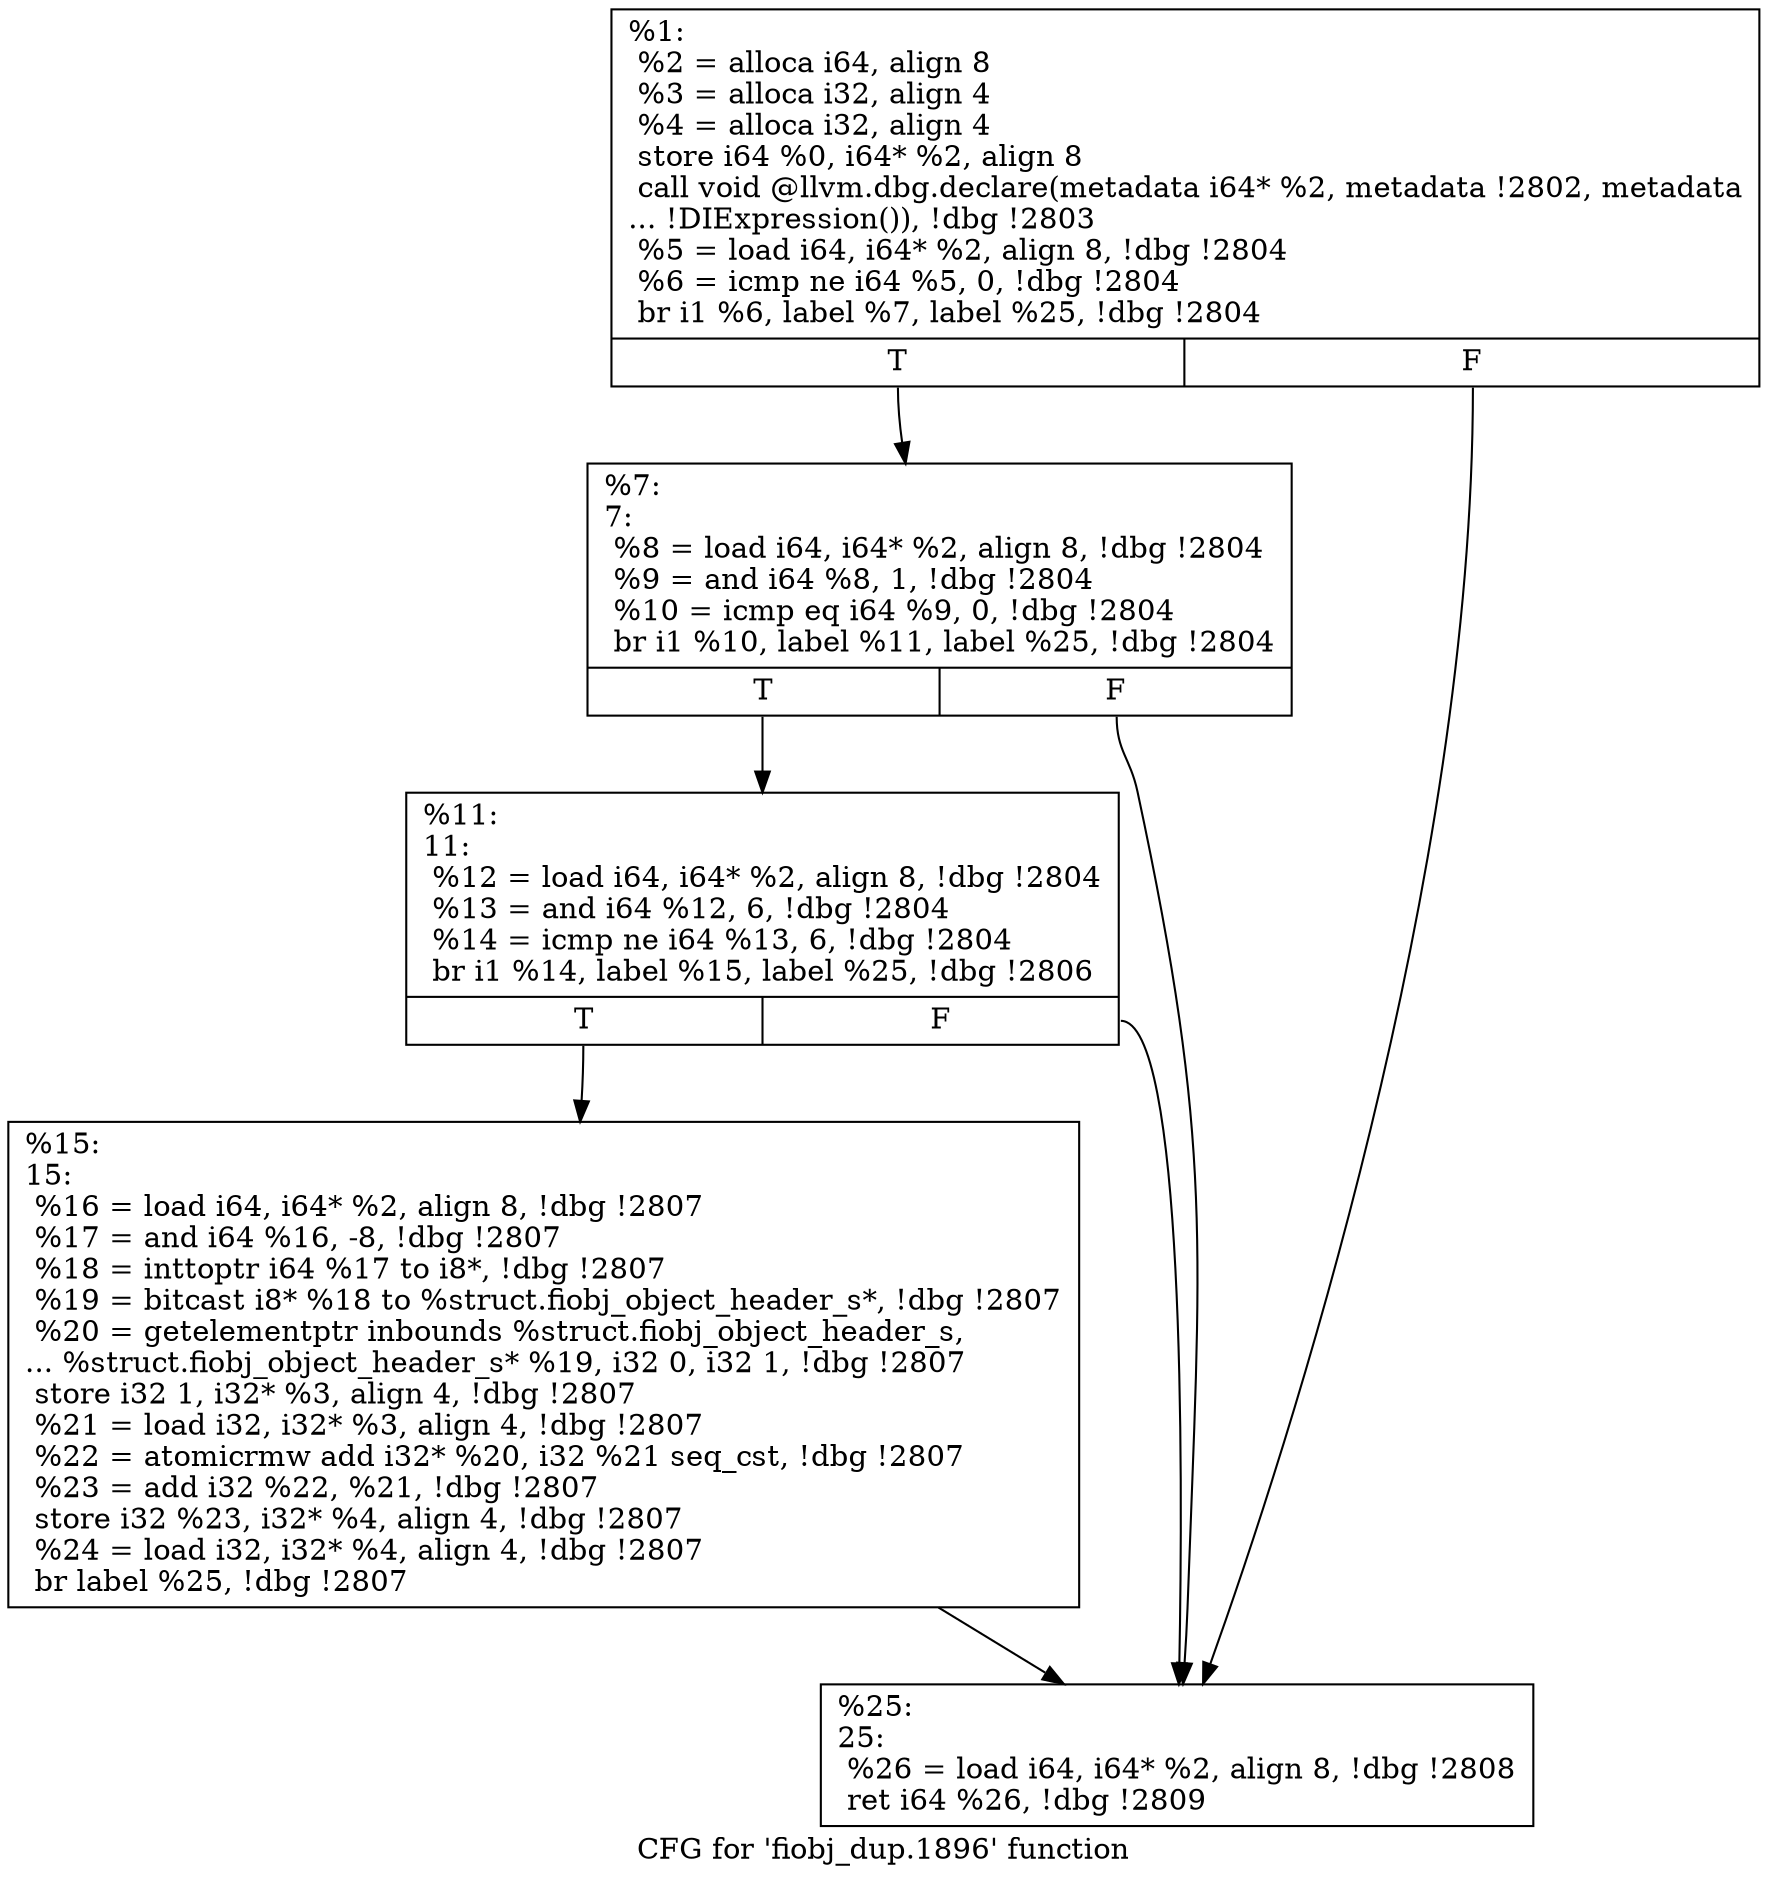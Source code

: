 digraph "CFG for 'fiobj_dup.1896' function" {
	label="CFG for 'fiobj_dup.1896' function";

	Node0x556851efca00 [shape=record,label="{%1:\l  %2 = alloca i64, align 8\l  %3 = alloca i32, align 4\l  %4 = alloca i32, align 4\l  store i64 %0, i64* %2, align 8\l  call void @llvm.dbg.declare(metadata i64* %2, metadata !2802, metadata\l... !DIExpression()), !dbg !2803\l  %5 = load i64, i64* %2, align 8, !dbg !2804\l  %6 = icmp ne i64 %5, 0, !dbg !2804\l  br i1 %6, label %7, label %25, !dbg !2804\l|{<s0>T|<s1>F}}"];
	Node0x556851efca00:s0 -> Node0x556851efcf50;
	Node0x556851efca00:s1 -> Node0x556851efd040;
	Node0x556851efcf50 [shape=record,label="{%7:\l7:                                                \l  %8 = load i64, i64* %2, align 8, !dbg !2804\l  %9 = and i64 %8, 1, !dbg !2804\l  %10 = icmp eq i64 %9, 0, !dbg !2804\l  br i1 %10, label %11, label %25, !dbg !2804\l|{<s0>T|<s1>F}}"];
	Node0x556851efcf50:s0 -> Node0x556851efcfa0;
	Node0x556851efcf50:s1 -> Node0x556851efd040;
	Node0x556851efcfa0 [shape=record,label="{%11:\l11:                                               \l  %12 = load i64, i64* %2, align 8, !dbg !2804\l  %13 = and i64 %12, 6, !dbg !2804\l  %14 = icmp ne i64 %13, 6, !dbg !2804\l  br i1 %14, label %15, label %25, !dbg !2806\l|{<s0>T|<s1>F}}"];
	Node0x556851efcfa0:s0 -> Node0x556851efcff0;
	Node0x556851efcfa0:s1 -> Node0x556851efd040;
	Node0x556851efcff0 [shape=record,label="{%15:\l15:                                               \l  %16 = load i64, i64* %2, align 8, !dbg !2807\l  %17 = and i64 %16, -8, !dbg !2807\l  %18 = inttoptr i64 %17 to i8*, !dbg !2807\l  %19 = bitcast i8* %18 to %struct.fiobj_object_header_s*, !dbg !2807\l  %20 = getelementptr inbounds %struct.fiobj_object_header_s,\l... %struct.fiobj_object_header_s* %19, i32 0, i32 1, !dbg !2807\l  store i32 1, i32* %3, align 4, !dbg !2807\l  %21 = load i32, i32* %3, align 4, !dbg !2807\l  %22 = atomicrmw add i32* %20, i32 %21 seq_cst, !dbg !2807\l  %23 = add i32 %22, %21, !dbg !2807\l  store i32 %23, i32* %4, align 4, !dbg !2807\l  %24 = load i32, i32* %4, align 4, !dbg !2807\l  br label %25, !dbg !2807\l}"];
	Node0x556851efcff0 -> Node0x556851efd040;
	Node0x556851efd040 [shape=record,label="{%25:\l25:                                               \l  %26 = load i64, i64* %2, align 8, !dbg !2808\l  ret i64 %26, !dbg !2809\l}"];
}
